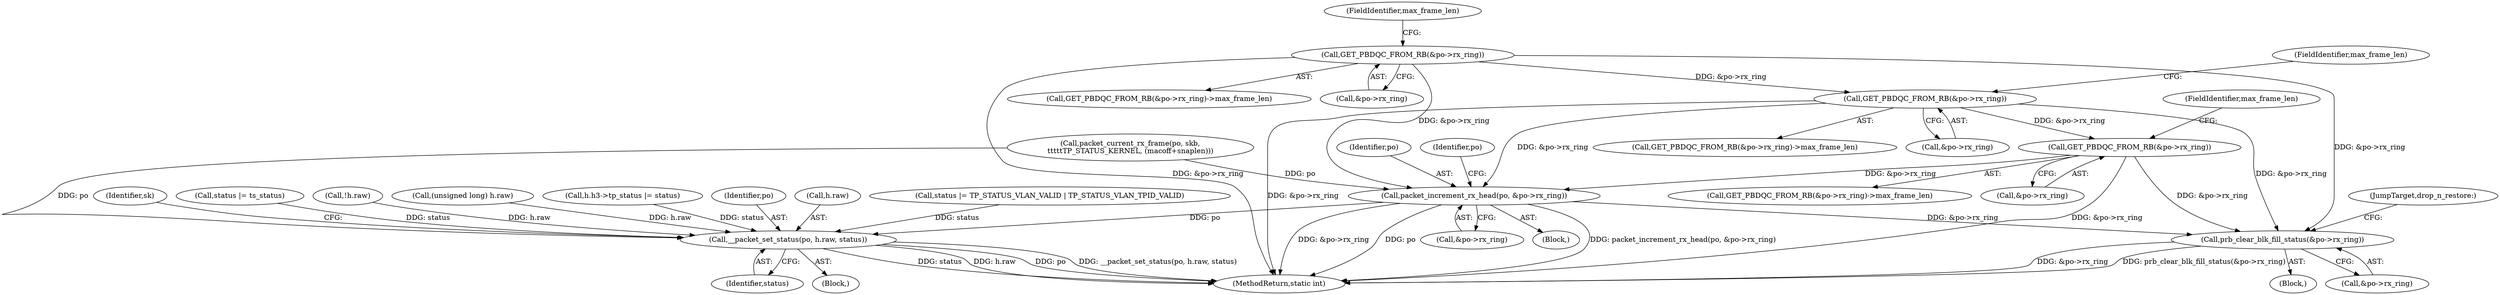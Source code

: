digraph "0_linux_edbd58be15a957f6a760c4a514cd475217eb97fd@pointer" {
"1000434" [label="(Call,GET_PBDQC_FROM_RB(&po->rx_ring))"];
"1000422" [label="(Call,GET_PBDQC_FROM_RB(&po->rx_ring))"];
"1000463" [label="(Call,GET_PBDQC_FROM_RB(&po->rx_ring))"];
"1000503" [label="(Call,packet_increment_rx_head(po, &po->rx_ring))"];
"1000964" [label="(Call,__packet_set_status(po, h.raw, status))"];
"1000974" [label="(Call,prb_clear_blk_fill_status(&po->rx_ring))"];
"1000491" [label="(Call,!h.raw)"];
"1000733" [label="(Call,status |= TP_STATUS_VLAN_VALID | TP_STATUS_VLAN_TPID_VALID)"];
"1000969" [label="(Identifier,status)"];
"1000503" [label="(Call,packet_increment_rx_head(po, &po->rx_ring))"];
"1000963" [label="(Block,)"];
"1000973" [label="(Block,)"];
"1000964" [label="(Call,__packet_set_status(po, h.raw, status))"];
"1000974" [label="(Call,prb_clear_blk_fill_status(&po->rx_ring))"];
"1000971" [label="(Identifier,sk)"];
"1000595" [label="(Call,status |= ts_status)"];
"1000975" [label="(Call,&po->rx_ring)"];
"1000483" [label="(Call,packet_current_rx_frame(po, skb,\n\t\t\t\t\tTP_STATUS_KERNEL, (macoff+snaplen)))"];
"1000427" [label="(FieldIdentifier,max_frame_len)"];
"1000463" [label="(Call,GET_PBDQC_FROM_RB(&po->rx_ring))"];
"1000933" [label="(Call,(unsigned long) h.raw)"];
"1000504" [label="(Identifier,po)"];
"1000468" [label="(FieldIdentifier,max_frame_len)"];
"1000433" [label="(Call,GET_PBDQC_FROM_RB(&po->rx_ring)->max_frame_len)"];
"1000776" [label="(Call,h.h3->tp_status |= status)"];
"1000464" [label="(Call,&po->rx_ring)"];
"1000434" [label="(Call,GET_PBDQC_FROM_RB(&po->rx_ring))"];
"1000435" [label="(Call,&po->rx_ring)"];
"1000421" [label="(Call,GET_PBDQC_FROM_RB(&po->rx_ring)->max_frame_len)"];
"1000423" [label="(Call,&po->rx_ring)"];
"1000513" [label="(Identifier,po)"];
"1000965" [label="(Identifier,po)"];
"1000505" [label="(Call,&po->rx_ring)"];
"1000979" [label="(JumpTarget,drop_n_restore:)"];
"1000422" [label="(Call,GET_PBDQC_FROM_RB(&po->rx_ring))"];
"1000462" [label="(Call,GET_PBDQC_FROM_RB(&po->rx_ring)->max_frame_len)"];
"1000502" [label="(Block,)"];
"1001035" [label="(MethodReturn,static int)"];
"1000439" [label="(FieldIdentifier,max_frame_len)"];
"1000966" [label="(Call,h.raw)"];
"1000434" -> "1000433"  [label="AST: "];
"1000434" -> "1000435"  [label="CFG: "];
"1000435" -> "1000434"  [label="AST: "];
"1000439" -> "1000434"  [label="CFG: "];
"1000434" -> "1001035"  [label="DDG: &po->rx_ring"];
"1000422" -> "1000434"  [label="DDG: &po->rx_ring"];
"1000434" -> "1000463"  [label="DDG: &po->rx_ring"];
"1000434" -> "1000503"  [label="DDG: &po->rx_ring"];
"1000434" -> "1000974"  [label="DDG: &po->rx_ring"];
"1000422" -> "1000421"  [label="AST: "];
"1000422" -> "1000423"  [label="CFG: "];
"1000423" -> "1000422"  [label="AST: "];
"1000427" -> "1000422"  [label="CFG: "];
"1000422" -> "1001035"  [label="DDG: &po->rx_ring"];
"1000422" -> "1000503"  [label="DDG: &po->rx_ring"];
"1000422" -> "1000974"  [label="DDG: &po->rx_ring"];
"1000463" -> "1000462"  [label="AST: "];
"1000463" -> "1000464"  [label="CFG: "];
"1000464" -> "1000463"  [label="AST: "];
"1000468" -> "1000463"  [label="CFG: "];
"1000463" -> "1001035"  [label="DDG: &po->rx_ring"];
"1000463" -> "1000503"  [label="DDG: &po->rx_ring"];
"1000463" -> "1000974"  [label="DDG: &po->rx_ring"];
"1000503" -> "1000502"  [label="AST: "];
"1000503" -> "1000505"  [label="CFG: "];
"1000504" -> "1000503"  [label="AST: "];
"1000505" -> "1000503"  [label="AST: "];
"1000513" -> "1000503"  [label="CFG: "];
"1000503" -> "1001035"  [label="DDG: packet_increment_rx_head(po, &po->rx_ring)"];
"1000503" -> "1001035"  [label="DDG: &po->rx_ring"];
"1000503" -> "1001035"  [label="DDG: po"];
"1000483" -> "1000503"  [label="DDG: po"];
"1000503" -> "1000964"  [label="DDG: po"];
"1000503" -> "1000974"  [label="DDG: &po->rx_ring"];
"1000964" -> "1000963"  [label="AST: "];
"1000964" -> "1000969"  [label="CFG: "];
"1000965" -> "1000964"  [label="AST: "];
"1000966" -> "1000964"  [label="AST: "];
"1000969" -> "1000964"  [label="AST: "];
"1000971" -> "1000964"  [label="CFG: "];
"1000964" -> "1001035"  [label="DDG: po"];
"1000964" -> "1001035"  [label="DDG: __packet_set_status(po, h.raw, status)"];
"1000964" -> "1001035"  [label="DDG: status"];
"1000964" -> "1001035"  [label="DDG: h.raw"];
"1000483" -> "1000964"  [label="DDG: po"];
"1000491" -> "1000964"  [label="DDG: h.raw"];
"1000933" -> "1000964"  [label="DDG: h.raw"];
"1000733" -> "1000964"  [label="DDG: status"];
"1000776" -> "1000964"  [label="DDG: status"];
"1000595" -> "1000964"  [label="DDG: status"];
"1000974" -> "1000973"  [label="AST: "];
"1000974" -> "1000975"  [label="CFG: "];
"1000975" -> "1000974"  [label="AST: "];
"1000979" -> "1000974"  [label="CFG: "];
"1000974" -> "1001035"  [label="DDG: prb_clear_blk_fill_status(&po->rx_ring)"];
"1000974" -> "1001035"  [label="DDG: &po->rx_ring"];
}
